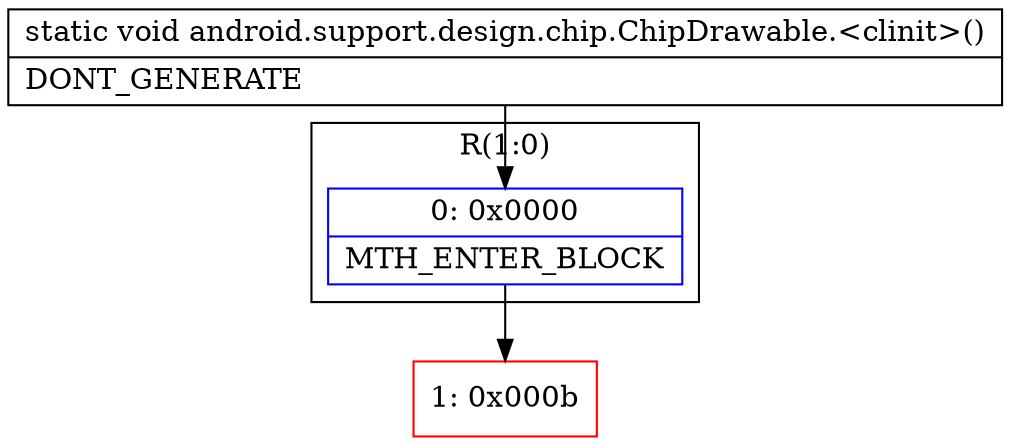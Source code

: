 digraph "CFG forandroid.support.design.chip.ChipDrawable.\<clinit\>()V" {
subgraph cluster_Region_1905467361 {
label = "R(1:0)";
node [shape=record,color=blue];
Node_0 [shape=record,label="{0\:\ 0x0000|MTH_ENTER_BLOCK\l}"];
}
Node_1 [shape=record,color=red,label="{1\:\ 0x000b}"];
MethodNode[shape=record,label="{static void android.support.design.chip.ChipDrawable.\<clinit\>()  | DONT_GENERATE\l}"];
MethodNode -> Node_0;
Node_0 -> Node_1;
}


